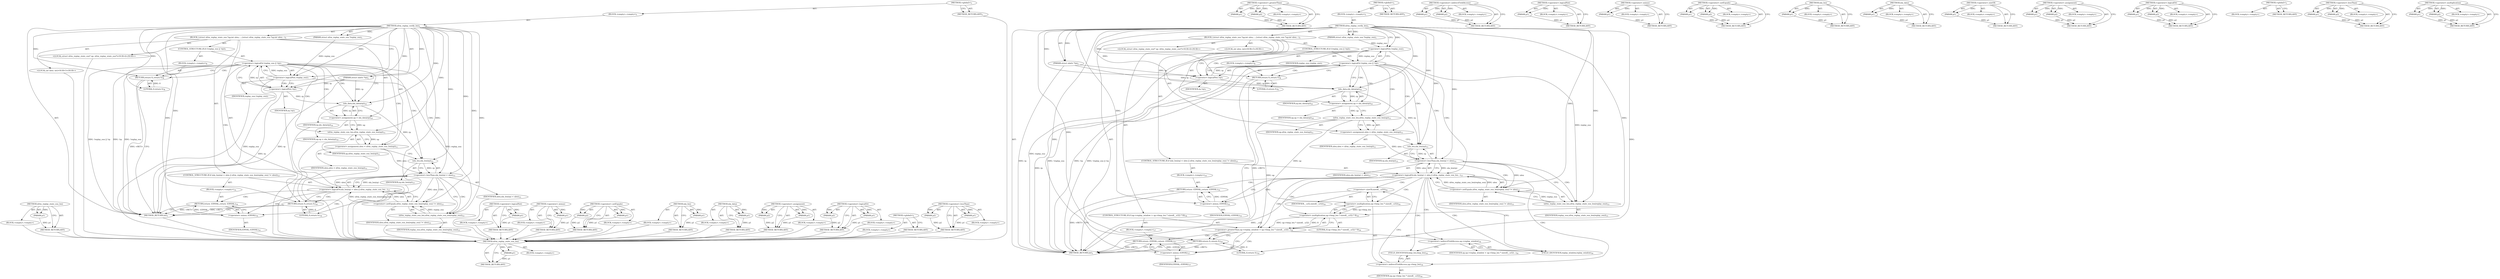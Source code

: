 digraph "&lt;operator&gt;.multiplication" {
vulnerable_86 [label=<(METHOD,xfrm_replay_state_esn_len)>];
vulnerable_87 [label=<(PARAM,p1)>];
vulnerable_88 [label=<(BLOCK,&lt;empty&gt;,&lt;empty&gt;)>];
vulnerable_89 [label=<(METHOD_RETURN,ANY)>];
vulnerable_6 [label=<(METHOD,&lt;global&gt;)<SUB>1</SUB>>];
vulnerable_7 [label=<(BLOCK,&lt;empty&gt;,&lt;empty&gt;)<SUB>1</SUB>>];
vulnerable_8 [label=<(METHOD,xfrm_replay_verify_len)<SUB>1</SUB>>];
vulnerable_9 [label=<(PARAM,struct xfrm_replay_state_esn *replay_esn)<SUB>1</SUB>>];
vulnerable_10 [label=<(PARAM,struct nlattr *rp)<SUB>2</SUB>>];
vulnerable_11 [label=<(BLOCK,{
	struct xfrm_replay_state_esn *up;
	int ulen;...,{
	struct xfrm_replay_state_esn *up;
	int ulen;...)<SUB>3</SUB>>];
vulnerable_12 [label="<(LOCAL,struct xfrm_replay_state_esn* up: xfrm_replay_state_esn*)<SUB>4</SUB>>"];
vulnerable_13 [label="<(LOCAL,int ulen: int)<SUB>5</SUB>>"];
vulnerable_14 [label=<(CONTROL_STRUCTURE,IF,if (!replay_esn || !rp))<SUB>7</SUB>>];
vulnerable_15 [label=<(&lt;operator&gt;.logicalOr,!replay_esn || !rp)<SUB>7</SUB>>];
vulnerable_16 [label=<(&lt;operator&gt;.logicalNot,!replay_esn)<SUB>7</SUB>>];
vulnerable_17 [label=<(IDENTIFIER,replay_esn,!replay_esn)<SUB>7</SUB>>];
vulnerable_18 [label=<(&lt;operator&gt;.logicalNot,!rp)<SUB>7</SUB>>];
vulnerable_19 [label=<(IDENTIFIER,rp,!rp)<SUB>7</SUB>>];
vulnerable_20 [label=<(BLOCK,&lt;empty&gt;,&lt;empty&gt;)<SUB>8</SUB>>];
vulnerable_21 [label=<(RETURN,return 0;,return 0;)<SUB>8</SUB>>];
vulnerable_22 [label=<(LITERAL,0,return 0;)<SUB>8</SUB>>];
vulnerable_23 [label=<(&lt;operator&gt;.assignment,up = nla_data(rp))<SUB>10</SUB>>];
vulnerable_24 [label=<(IDENTIFIER,up,up = nla_data(rp))<SUB>10</SUB>>];
vulnerable_25 [label=<(nla_data,nla_data(rp))<SUB>10</SUB>>];
vulnerable_26 [label=<(IDENTIFIER,rp,nla_data(rp))<SUB>10</SUB>>];
vulnerable_27 [label=<(&lt;operator&gt;.assignment,ulen = xfrm_replay_state_esn_len(up))<SUB>11</SUB>>];
vulnerable_28 [label=<(IDENTIFIER,ulen,ulen = xfrm_replay_state_esn_len(up))<SUB>11</SUB>>];
vulnerable_29 [label=<(xfrm_replay_state_esn_len,xfrm_replay_state_esn_len(up))<SUB>11</SUB>>];
vulnerable_30 [label=<(IDENTIFIER,up,xfrm_replay_state_esn_len(up))<SUB>11</SUB>>];
vulnerable_31 [label=<(CONTROL_STRUCTURE,IF,if (nla_len(rp) &lt; ulen || xfrm_replay_state_esn_len(replay_esn) != ulen))<SUB>13</SUB>>];
vulnerable_32 [label=<(&lt;operator&gt;.logicalOr,nla_len(rp) &lt; ulen || xfrm_replay_state_esn_len...)<SUB>13</SUB>>];
vulnerable_33 [label=<(&lt;operator&gt;.lessThan,nla_len(rp) &lt; ulen)<SUB>13</SUB>>];
vulnerable_34 [label=<(nla_len,nla_len(rp))<SUB>13</SUB>>];
vulnerable_35 [label=<(IDENTIFIER,rp,nla_len(rp))<SUB>13</SUB>>];
vulnerable_36 [label=<(IDENTIFIER,ulen,nla_len(rp) &lt; ulen)<SUB>13</SUB>>];
vulnerable_37 [label=<(&lt;operator&gt;.notEquals,xfrm_replay_state_esn_len(replay_esn) != ulen)<SUB>13</SUB>>];
vulnerable_38 [label=<(xfrm_replay_state_esn_len,xfrm_replay_state_esn_len(replay_esn))<SUB>13</SUB>>];
vulnerable_39 [label=<(IDENTIFIER,replay_esn,xfrm_replay_state_esn_len(replay_esn))<SUB>13</SUB>>];
vulnerable_40 [label=<(IDENTIFIER,ulen,xfrm_replay_state_esn_len(replay_esn) != ulen)<SUB>13</SUB>>];
vulnerable_41 [label=<(BLOCK,&lt;empty&gt;,&lt;empty&gt;)<SUB>14</SUB>>];
vulnerable_42 [label=<(RETURN,return -EINVAL;,return -EINVAL;)<SUB>14</SUB>>];
vulnerable_43 [label=<(&lt;operator&gt;.minus,-EINVAL)<SUB>14</SUB>>];
vulnerable_44 [label=<(IDENTIFIER,EINVAL,-EINVAL)<SUB>14</SUB>>];
vulnerable_45 [label=<(RETURN,return 0;,return 0;)<SUB>16</SUB>>];
vulnerable_46 [label=<(LITERAL,0,return 0;)<SUB>16</SUB>>];
vulnerable_47 [label=<(METHOD_RETURN,int)<SUB>1</SUB>>];
vulnerable_49 [label=<(METHOD_RETURN,ANY)<SUB>1</SUB>>];
vulnerable_73 [label=<(METHOD,&lt;operator&gt;.logicalNot)>];
vulnerable_74 [label=<(PARAM,p1)>];
vulnerable_75 [label=<(BLOCK,&lt;empty&gt;,&lt;empty&gt;)>];
vulnerable_76 [label=<(METHOD_RETURN,ANY)>];
vulnerable_104 [label=<(METHOD,&lt;operator&gt;.minus)>];
vulnerable_105 [label=<(PARAM,p1)>];
vulnerable_106 [label=<(BLOCK,&lt;empty&gt;,&lt;empty&gt;)>];
vulnerable_107 [label=<(METHOD_RETURN,ANY)>];
vulnerable_99 [label=<(METHOD,&lt;operator&gt;.notEquals)>];
vulnerable_100 [label=<(PARAM,p1)>];
vulnerable_101 [label=<(PARAM,p2)>];
vulnerable_102 [label=<(BLOCK,&lt;empty&gt;,&lt;empty&gt;)>];
vulnerable_103 [label=<(METHOD_RETURN,ANY)>];
vulnerable_95 [label=<(METHOD,nla_len)>];
vulnerable_96 [label=<(PARAM,p1)>];
vulnerable_97 [label=<(BLOCK,&lt;empty&gt;,&lt;empty&gt;)>];
vulnerable_98 [label=<(METHOD_RETURN,ANY)>];
vulnerable_82 [label=<(METHOD,nla_data)>];
vulnerable_83 [label=<(PARAM,p1)>];
vulnerable_84 [label=<(BLOCK,&lt;empty&gt;,&lt;empty&gt;)>];
vulnerable_85 [label=<(METHOD_RETURN,ANY)>];
vulnerable_77 [label=<(METHOD,&lt;operator&gt;.assignment)>];
vulnerable_78 [label=<(PARAM,p1)>];
vulnerable_79 [label=<(PARAM,p2)>];
vulnerable_80 [label=<(BLOCK,&lt;empty&gt;,&lt;empty&gt;)>];
vulnerable_81 [label=<(METHOD_RETURN,ANY)>];
vulnerable_68 [label=<(METHOD,&lt;operator&gt;.logicalOr)>];
vulnerable_69 [label=<(PARAM,p1)>];
vulnerable_70 [label=<(PARAM,p2)>];
vulnerable_71 [label=<(BLOCK,&lt;empty&gt;,&lt;empty&gt;)>];
vulnerable_72 [label=<(METHOD_RETURN,ANY)>];
vulnerable_62 [label=<(METHOD,&lt;global&gt;)<SUB>1</SUB>>];
vulnerable_63 [label=<(BLOCK,&lt;empty&gt;,&lt;empty&gt;)>];
vulnerable_64 [label=<(METHOD_RETURN,ANY)>];
vulnerable_90 [label=<(METHOD,&lt;operator&gt;.lessThan)>];
vulnerable_91 [label=<(PARAM,p1)>];
vulnerable_92 [label=<(PARAM,p2)>];
vulnerable_93 [label=<(BLOCK,&lt;empty&gt;,&lt;empty&gt;)>];
vulnerable_94 [label=<(METHOD_RETURN,ANY)>];
fixed_105 [label=<(METHOD,xfrm_replay_state_esn_len)>];
fixed_106 [label=<(PARAM,p1)>];
fixed_107 [label=<(BLOCK,&lt;empty&gt;,&lt;empty&gt;)>];
fixed_108 [label=<(METHOD_RETURN,ANY)>];
fixed_127 [label=<(METHOD,&lt;operator&gt;.greaterThan)>];
fixed_128 [label=<(PARAM,p1)>];
fixed_129 [label=<(PARAM,p2)>];
fixed_130 [label=<(BLOCK,&lt;empty&gt;,&lt;empty&gt;)>];
fixed_131 [label=<(METHOD_RETURN,ANY)>];
fixed_6 [label=<(METHOD,&lt;global&gt;)<SUB>1</SUB>>];
fixed_7 [label=<(BLOCK,&lt;empty&gt;,&lt;empty&gt;)<SUB>1</SUB>>];
fixed_8 [label=<(METHOD,xfrm_replay_verify_len)<SUB>1</SUB>>];
fixed_9 [label=<(PARAM,struct xfrm_replay_state_esn *replay_esn)<SUB>1</SUB>>];
fixed_10 [label=<(PARAM,struct nlattr *rp)<SUB>2</SUB>>];
fixed_11 [label=<(BLOCK,{
	struct xfrm_replay_state_esn *up;
	int ulen;...,{
	struct xfrm_replay_state_esn *up;
	int ulen;...)<SUB>3</SUB>>];
fixed_12 [label="<(LOCAL,struct xfrm_replay_state_esn* up: xfrm_replay_state_esn*)<SUB>4</SUB>>"];
fixed_13 [label="<(LOCAL,int ulen: int)<SUB>5</SUB>>"];
fixed_14 [label=<(CONTROL_STRUCTURE,IF,if (!replay_esn || !rp))<SUB>7</SUB>>];
fixed_15 [label=<(&lt;operator&gt;.logicalOr,!replay_esn || !rp)<SUB>7</SUB>>];
fixed_16 [label=<(&lt;operator&gt;.logicalNot,!replay_esn)<SUB>7</SUB>>];
fixed_17 [label=<(IDENTIFIER,replay_esn,!replay_esn)<SUB>7</SUB>>];
fixed_18 [label=<(&lt;operator&gt;.logicalNot,!rp)<SUB>7</SUB>>];
fixed_19 [label=<(IDENTIFIER,rp,!rp)<SUB>7</SUB>>];
fixed_20 [label=<(BLOCK,&lt;empty&gt;,&lt;empty&gt;)<SUB>8</SUB>>];
fixed_21 [label=<(RETURN,return 0;,return 0;)<SUB>8</SUB>>];
fixed_22 [label=<(LITERAL,0,return 0;)<SUB>8</SUB>>];
fixed_23 [label=<(&lt;operator&gt;.assignment,up = nla_data(rp))<SUB>10</SUB>>];
fixed_24 [label=<(IDENTIFIER,up,up = nla_data(rp))<SUB>10</SUB>>];
fixed_25 [label=<(nla_data,nla_data(rp))<SUB>10</SUB>>];
fixed_26 [label=<(IDENTIFIER,rp,nla_data(rp))<SUB>10</SUB>>];
fixed_27 [label=<(&lt;operator&gt;.assignment,ulen = xfrm_replay_state_esn_len(up))<SUB>11</SUB>>];
fixed_28 [label=<(IDENTIFIER,ulen,ulen = xfrm_replay_state_esn_len(up))<SUB>11</SUB>>];
fixed_29 [label=<(xfrm_replay_state_esn_len,xfrm_replay_state_esn_len(up))<SUB>11</SUB>>];
fixed_30 [label=<(IDENTIFIER,up,xfrm_replay_state_esn_len(up))<SUB>11</SUB>>];
fixed_31 [label=<(CONTROL_STRUCTURE,IF,if (nla_len(rp) &lt; ulen || xfrm_replay_state_esn_len(replay_esn) != ulen))<SUB>13</SUB>>];
fixed_32 [label=<(&lt;operator&gt;.logicalOr,nla_len(rp) &lt; ulen || xfrm_replay_state_esn_len...)<SUB>13</SUB>>];
fixed_33 [label=<(&lt;operator&gt;.lessThan,nla_len(rp) &lt; ulen)<SUB>13</SUB>>];
fixed_34 [label=<(nla_len,nla_len(rp))<SUB>13</SUB>>];
fixed_35 [label=<(IDENTIFIER,rp,nla_len(rp))<SUB>13</SUB>>];
fixed_36 [label=<(IDENTIFIER,ulen,nla_len(rp) &lt; ulen)<SUB>13</SUB>>];
fixed_37 [label=<(&lt;operator&gt;.notEquals,xfrm_replay_state_esn_len(replay_esn) != ulen)<SUB>13</SUB>>];
fixed_38 [label=<(xfrm_replay_state_esn_len,xfrm_replay_state_esn_len(replay_esn))<SUB>13</SUB>>];
fixed_39 [label=<(IDENTIFIER,replay_esn,xfrm_replay_state_esn_len(replay_esn))<SUB>13</SUB>>];
fixed_40 [label=<(IDENTIFIER,ulen,xfrm_replay_state_esn_len(replay_esn) != ulen)<SUB>13</SUB>>];
fixed_41 [label=<(BLOCK,&lt;empty&gt;,&lt;empty&gt;)<SUB>14</SUB>>];
fixed_42 [label=<(RETURN,return -EINVAL;,return -EINVAL;)<SUB>14</SUB>>];
fixed_43 [label=<(&lt;operator&gt;.minus,-EINVAL)<SUB>14</SUB>>];
fixed_44 [label=<(IDENTIFIER,EINVAL,-EINVAL)<SUB>14</SUB>>];
fixed_45 [label=<(CONTROL_STRUCTURE,IF,if (up-&gt;replay_window &gt; up-&gt;bmp_len * sizeof(__u32) * 8))<SUB>16</SUB>>];
fixed_46 [label=<(&lt;operator&gt;.greaterThan,up-&gt;replay_window &gt; up-&gt;bmp_len * sizeof(__u32)...)<SUB>16</SUB>>];
fixed_47 [label=<(&lt;operator&gt;.indirectFieldAccess,up-&gt;replay_window)<SUB>16</SUB>>];
fixed_48 [label=<(IDENTIFIER,up,up-&gt;replay_window &gt; up-&gt;bmp_len * sizeof(__u32)...)<SUB>16</SUB>>];
fixed_49 [label=<(FIELD_IDENTIFIER,replay_window,replay_window)<SUB>16</SUB>>];
fixed_50 [label=<(&lt;operator&gt;.multiplication,up-&gt;bmp_len * sizeof(__u32) * 8)<SUB>16</SUB>>];
fixed_51 [label=<(&lt;operator&gt;.multiplication,up-&gt;bmp_len * sizeof(__u32))<SUB>16</SUB>>];
fixed_52 [label=<(&lt;operator&gt;.indirectFieldAccess,up-&gt;bmp_len)<SUB>16</SUB>>];
fixed_53 [label=<(IDENTIFIER,up,up-&gt;bmp_len * sizeof(__u32))<SUB>16</SUB>>];
fixed_54 [label=<(FIELD_IDENTIFIER,bmp_len,bmp_len)<SUB>16</SUB>>];
fixed_55 [label=<(&lt;operator&gt;.sizeOf,sizeof(__u32))<SUB>16</SUB>>];
fixed_56 [label=<(IDENTIFIER,__u32,sizeof(__u32))<SUB>16</SUB>>];
fixed_57 [label=<(LITERAL,8,up-&gt;bmp_len * sizeof(__u32) * 8)<SUB>16</SUB>>];
fixed_58 [label=<(BLOCK,&lt;empty&gt;,&lt;empty&gt;)<SUB>17</SUB>>];
fixed_59 [label=<(RETURN,return -EINVAL;,return -EINVAL;)<SUB>17</SUB>>];
fixed_60 [label=<(&lt;operator&gt;.minus,-EINVAL)<SUB>17</SUB>>];
fixed_61 [label=<(IDENTIFIER,EINVAL,-EINVAL)<SUB>17</SUB>>];
fixed_62 [label=<(RETURN,return 0;,return 0;)<SUB>19</SUB>>];
fixed_63 [label=<(LITERAL,0,return 0;)<SUB>19</SUB>>];
fixed_64 [label=<(METHOD_RETURN,int)<SUB>1</SUB>>];
fixed_66 [label=<(METHOD_RETURN,ANY)<SUB>1</SUB>>];
fixed_132 [label=<(METHOD,&lt;operator&gt;.indirectFieldAccess)>];
fixed_133 [label=<(PARAM,p1)>];
fixed_134 [label=<(PARAM,p2)>];
fixed_135 [label=<(BLOCK,&lt;empty&gt;,&lt;empty&gt;)>];
fixed_136 [label=<(METHOD_RETURN,ANY)>];
fixed_92 [label=<(METHOD,&lt;operator&gt;.logicalNot)>];
fixed_93 [label=<(PARAM,p1)>];
fixed_94 [label=<(BLOCK,&lt;empty&gt;,&lt;empty&gt;)>];
fixed_95 [label=<(METHOD_RETURN,ANY)>];
fixed_123 [label=<(METHOD,&lt;operator&gt;.minus)>];
fixed_124 [label=<(PARAM,p1)>];
fixed_125 [label=<(BLOCK,&lt;empty&gt;,&lt;empty&gt;)>];
fixed_126 [label=<(METHOD_RETURN,ANY)>];
fixed_118 [label=<(METHOD,&lt;operator&gt;.notEquals)>];
fixed_119 [label=<(PARAM,p1)>];
fixed_120 [label=<(PARAM,p2)>];
fixed_121 [label=<(BLOCK,&lt;empty&gt;,&lt;empty&gt;)>];
fixed_122 [label=<(METHOD_RETURN,ANY)>];
fixed_114 [label=<(METHOD,nla_len)>];
fixed_115 [label=<(PARAM,p1)>];
fixed_116 [label=<(BLOCK,&lt;empty&gt;,&lt;empty&gt;)>];
fixed_117 [label=<(METHOD_RETURN,ANY)>];
fixed_101 [label=<(METHOD,nla_data)>];
fixed_102 [label=<(PARAM,p1)>];
fixed_103 [label=<(BLOCK,&lt;empty&gt;,&lt;empty&gt;)>];
fixed_104 [label=<(METHOD_RETURN,ANY)>];
fixed_142 [label=<(METHOD,&lt;operator&gt;.sizeOf)>];
fixed_143 [label=<(PARAM,p1)>];
fixed_144 [label=<(BLOCK,&lt;empty&gt;,&lt;empty&gt;)>];
fixed_145 [label=<(METHOD_RETURN,ANY)>];
fixed_96 [label=<(METHOD,&lt;operator&gt;.assignment)>];
fixed_97 [label=<(PARAM,p1)>];
fixed_98 [label=<(PARAM,p2)>];
fixed_99 [label=<(BLOCK,&lt;empty&gt;,&lt;empty&gt;)>];
fixed_100 [label=<(METHOD_RETURN,ANY)>];
fixed_87 [label=<(METHOD,&lt;operator&gt;.logicalOr)>];
fixed_88 [label=<(PARAM,p1)>];
fixed_89 [label=<(PARAM,p2)>];
fixed_90 [label=<(BLOCK,&lt;empty&gt;,&lt;empty&gt;)>];
fixed_91 [label=<(METHOD_RETURN,ANY)>];
fixed_81 [label=<(METHOD,&lt;global&gt;)<SUB>1</SUB>>];
fixed_82 [label=<(BLOCK,&lt;empty&gt;,&lt;empty&gt;)>];
fixed_83 [label=<(METHOD_RETURN,ANY)>];
fixed_109 [label=<(METHOD,&lt;operator&gt;.lessThan)>];
fixed_110 [label=<(PARAM,p1)>];
fixed_111 [label=<(PARAM,p2)>];
fixed_112 [label=<(BLOCK,&lt;empty&gt;,&lt;empty&gt;)>];
fixed_113 [label=<(METHOD_RETURN,ANY)>];
fixed_137 [label=<(METHOD,&lt;operator&gt;.multiplication)>];
fixed_138 [label=<(PARAM,p1)>];
fixed_139 [label=<(PARAM,p2)>];
fixed_140 [label=<(BLOCK,&lt;empty&gt;,&lt;empty&gt;)>];
fixed_141 [label=<(METHOD_RETURN,ANY)>];
vulnerable_86 -> vulnerable_87  [key=0, label="AST: "];
vulnerable_86 -> vulnerable_87  [key=1, label="DDG: "];
vulnerable_86 -> vulnerable_88  [key=0, label="AST: "];
vulnerable_86 -> vulnerable_89  [key=0, label="AST: "];
vulnerable_86 -> vulnerable_89  [key=1, label="CFG: "];
vulnerable_87 -> vulnerable_89  [key=0, label="DDG: p1"];
vulnerable_88 -> fixed_105  [key=0];
vulnerable_89 -> fixed_105  [key=0];
vulnerable_6 -> vulnerable_7  [key=0, label="AST: "];
vulnerable_6 -> vulnerable_49  [key=0, label="AST: "];
vulnerable_6 -> vulnerable_49  [key=1, label="CFG: "];
vulnerable_7 -> vulnerable_8  [key=0, label="AST: "];
vulnerable_8 -> vulnerable_9  [key=0, label="AST: "];
vulnerable_8 -> vulnerable_9  [key=1, label="DDG: "];
vulnerable_8 -> vulnerable_10  [key=0, label="AST: "];
vulnerable_8 -> vulnerable_10  [key=1, label="DDG: "];
vulnerable_8 -> vulnerable_11  [key=0, label="AST: "];
vulnerable_8 -> vulnerable_47  [key=0, label="AST: "];
vulnerable_8 -> vulnerable_16  [key=0, label="CFG: "];
vulnerable_8 -> vulnerable_16  [key=1, label="DDG: "];
vulnerable_8 -> vulnerable_45  [key=0, label="DDG: "];
vulnerable_8 -> vulnerable_46  [key=0, label="DDG: "];
vulnerable_8 -> vulnerable_21  [key=0, label="DDG: "];
vulnerable_8 -> vulnerable_25  [key=0, label="DDG: "];
vulnerable_8 -> vulnerable_29  [key=0, label="DDG: "];
vulnerable_8 -> vulnerable_18  [key=0, label="DDG: "];
vulnerable_8 -> vulnerable_22  [key=0, label="DDG: "];
vulnerable_8 -> vulnerable_33  [key=0, label="DDG: "];
vulnerable_8 -> vulnerable_37  [key=0, label="DDG: "];
vulnerable_8 -> vulnerable_34  [key=0, label="DDG: "];
vulnerable_8 -> vulnerable_38  [key=0, label="DDG: "];
vulnerable_8 -> vulnerable_43  [key=0, label="DDG: "];
vulnerable_9 -> vulnerable_16  [key=0, label="DDG: replay_esn"];
vulnerable_10 -> vulnerable_47  [key=0, label="DDG: rp"];
vulnerable_10 -> vulnerable_25  [key=0, label="DDG: rp"];
vulnerable_10 -> vulnerable_18  [key=0, label="DDG: rp"];
vulnerable_11 -> vulnerable_12  [key=0, label="AST: "];
vulnerable_11 -> vulnerable_13  [key=0, label="AST: "];
vulnerable_11 -> vulnerable_14  [key=0, label="AST: "];
vulnerable_11 -> vulnerable_23  [key=0, label="AST: "];
vulnerable_11 -> vulnerable_27  [key=0, label="AST: "];
vulnerable_11 -> vulnerable_31  [key=0, label="AST: "];
vulnerable_11 -> vulnerable_45  [key=0, label="AST: "];
vulnerable_12 -> fixed_105  [key=0];
vulnerable_13 -> fixed_105  [key=0];
vulnerable_14 -> vulnerable_15  [key=0, label="AST: "];
vulnerable_14 -> vulnerable_20  [key=0, label="AST: "];
vulnerable_15 -> vulnerable_16  [key=0, label="AST: "];
vulnerable_15 -> vulnerable_18  [key=0, label="AST: "];
vulnerable_15 -> vulnerable_21  [key=0, label="CFG: "];
vulnerable_15 -> vulnerable_21  [key=1, label="CDG: "];
vulnerable_15 -> vulnerable_25  [key=0, label="CFG: "];
vulnerable_15 -> vulnerable_25  [key=1, label="CDG: "];
vulnerable_15 -> vulnerable_47  [key=0, label="DDG: !replay_esn"];
vulnerable_15 -> vulnerable_47  [key=1, label="DDG: !rp"];
vulnerable_15 -> vulnerable_47  [key=2, label="DDG: !replay_esn || !rp"];
vulnerable_15 -> vulnerable_34  [key=0, label="CDG: "];
vulnerable_15 -> vulnerable_32  [key=0, label="CDG: "];
vulnerable_15 -> vulnerable_33  [key=0, label="CDG: "];
vulnerable_15 -> vulnerable_23  [key=0, label="CDG: "];
vulnerable_15 -> vulnerable_27  [key=0, label="CDG: "];
vulnerable_15 -> vulnerable_29  [key=0, label="CDG: "];
vulnerable_16 -> vulnerable_17  [key=0, label="AST: "];
vulnerable_16 -> vulnerable_15  [key=0, label="CFG: "];
vulnerable_16 -> vulnerable_15  [key=1, label="DDG: replay_esn"];
vulnerable_16 -> vulnerable_18  [key=0, label="CFG: "];
vulnerable_16 -> vulnerable_18  [key=1, label="CDG: "];
vulnerable_16 -> vulnerable_47  [key=0, label="DDG: replay_esn"];
vulnerable_16 -> vulnerable_38  [key=0, label="DDG: replay_esn"];
vulnerable_17 -> fixed_105  [key=0];
vulnerable_18 -> vulnerable_19  [key=0, label="AST: "];
vulnerable_18 -> vulnerable_15  [key=0, label="CFG: "];
vulnerable_18 -> vulnerable_15  [key=1, label="DDG: rp"];
vulnerable_18 -> vulnerable_47  [key=0, label="DDG: rp"];
vulnerable_18 -> vulnerable_25  [key=0, label="DDG: rp"];
vulnerable_19 -> fixed_105  [key=0];
vulnerable_20 -> vulnerable_21  [key=0, label="AST: "];
vulnerable_21 -> vulnerable_22  [key=0, label="AST: "];
vulnerable_21 -> vulnerable_47  [key=0, label="CFG: "];
vulnerable_21 -> vulnerable_47  [key=1, label="DDG: &lt;RET&gt;"];
vulnerable_22 -> vulnerable_21  [key=0, label="DDG: 0"];
vulnerable_23 -> vulnerable_24  [key=0, label="AST: "];
vulnerable_23 -> vulnerable_25  [key=0, label="AST: "];
vulnerable_23 -> vulnerable_29  [key=0, label="CFG: "];
vulnerable_23 -> vulnerable_29  [key=1, label="DDG: up"];
vulnerable_24 -> fixed_105  [key=0];
vulnerable_25 -> vulnerable_26  [key=0, label="AST: "];
vulnerable_25 -> vulnerable_23  [key=0, label="CFG: "];
vulnerable_25 -> vulnerable_23  [key=1, label="DDG: rp"];
vulnerable_25 -> vulnerable_34  [key=0, label="DDG: rp"];
vulnerable_26 -> fixed_105  [key=0];
vulnerable_27 -> vulnerable_28  [key=0, label="AST: "];
vulnerable_27 -> vulnerable_29  [key=0, label="AST: "];
vulnerable_27 -> vulnerable_34  [key=0, label="CFG: "];
vulnerable_27 -> vulnerable_33  [key=0, label="DDG: ulen"];
vulnerable_28 -> fixed_105  [key=0];
vulnerable_29 -> vulnerable_30  [key=0, label="AST: "];
vulnerable_29 -> vulnerable_27  [key=0, label="CFG: "];
vulnerable_29 -> vulnerable_27  [key=1, label="DDG: up"];
vulnerable_30 -> fixed_105  [key=0];
vulnerable_31 -> vulnerable_32  [key=0, label="AST: "];
vulnerable_31 -> vulnerable_41  [key=0, label="AST: "];
vulnerable_32 -> vulnerable_33  [key=0, label="AST: "];
vulnerable_32 -> vulnerable_37  [key=0, label="AST: "];
vulnerable_32 -> vulnerable_43  [key=0, label="CFG: "];
vulnerable_32 -> vulnerable_43  [key=1, label="CDG: "];
vulnerable_32 -> vulnerable_45  [key=0, label="CFG: "];
vulnerable_32 -> vulnerable_45  [key=1, label="CDG: "];
vulnerable_32 -> vulnerable_42  [key=0, label="CDG: "];
vulnerable_33 -> vulnerable_34  [key=0, label="AST: "];
vulnerable_33 -> vulnerable_36  [key=0, label="AST: "];
vulnerable_33 -> vulnerable_32  [key=0, label="CFG: "];
vulnerable_33 -> vulnerable_32  [key=1, label="DDG: nla_len(rp)"];
vulnerable_33 -> vulnerable_32  [key=2, label="DDG: ulen"];
vulnerable_33 -> vulnerable_38  [key=0, label="CFG: "];
vulnerable_33 -> vulnerable_38  [key=1, label="CDG: "];
vulnerable_33 -> vulnerable_37  [key=0, label="DDG: ulen"];
vulnerable_33 -> vulnerable_37  [key=1, label="CDG: "];
vulnerable_34 -> vulnerable_35  [key=0, label="AST: "];
vulnerable_34 -> vulnerable_33  [key=0, label="CFG: "];
vulnerable_34 -> vulnerable_33  [key=1, label="DDG: rp"];
vulnerable_35 -> fixed_105  [key=0];
vulnerable_36 -> fixed_105  [key=0];
vulnerable_37 -> vulnerable_38  [key=0, label="AST: "];
vulnerable_37 -> vulnerable_40  [key=0, label="AST: "];
vulnerable_37 -> vulnerable_32  [key=0, label="CFG: "];
vulnerable_37 -> vulnerable_32  [key=1, label="DDG: xfrm_replay_state_esn_len(replay_esn)"];
vulnerable_37 -> vulnerable_32  [key=2, label="DDG: ulen"];
vulnerable_38 -> vulnerable_39  [key=0, label="AST: "];
vulnerable_38 -> vulnerable_37  [key=0, label="CFG: "];
vulnerable_38 -> vulnerable_37  [key=1, label="DDG: replay_esn"];
vulnerable_39 -> fixed_105  [key=0];
vulnerable_40 -> fixed_105  [key=0];
vulnerable_41 -> vulnerable_42  [key=0, label="AST: "];
vulnerable_42 -> vulnerable_43  [key=0, label="AST: "];
vulnerable_42 -> vulnerable_47  [key=0, label="CFG: "];
vulnerable_42 -> vulnerable_47  [key=1, label="DDG: &lt;RET&gt;"];
vulnerable_43 -> vulnerable_44  [key=0, label="AST: "];
vulnerable_43 -> vulnerable_42  [key=0, label="CFG: "];
vulnerable_43 -> vulnerable_42  [key=1, label="DDG: -EINVAL"];
vulnerable_44 -> fixed_105  [key=0];
vulnerable_45 -> vulnerable_46  [key=0, label="AST: "];
vulnerable_45 -> vulnerable_47  [key=0, label="CFG: "];
vulnerable_45 -> vulnerable_47  [key=1, label="DDG: &lt;RET&gt;"];
vulnerable_46 -> vulnerable_45  [key=0, label="DDG: 0"];
vulnerable_47 -> fixed_105  [key=0];
vulnerable_49 -> fixed_105  [key=0];
vulnerable_73 -> vulnerable_74  [key=0, label="AST: "];
vulnerable_73 -> vulnerable_74  [key=1, label="DDG: "];
vulnerable_73 -> vulnerable_75  [key=0, label="AST: "];
vulnerable_73 -> vulnerable_76  [key=0, label="AST: "];
vulnerable_73 -> vulnerable_76  [key=1, label="CFG: "];
vulnerable_74 -> vulnerable_76  [key=0, label="DDG: p1"];
vulnerable_75 -> fixed_105  [key=0];
vulnerable_76 -> fixed_105  [key=0];
vulnerable_104 -> vulnerable_105  [key=0, label="AST: "];
vulnerable_104 -> vulnerable_105  [key=1, label="DDG: "];
vulnerable_104 -> vulnerable_106  [key=0, label="AST: "];
vulnerable_104 -> vulnerable_107  [key=0, label="AST: "];
vulnerable_104 -> vulnerable_107  [key=1, label="CFG: "];
vulnerable_105 -> vulnerable_107  [key=0, label="DDG: p1"];
vulnerable_106 -> fixed_105  [key=0];
vulnerable_107 -> fixed_105  [key=0];
vulnerable_99 -> vulnerable_100  [key=0, label="AST: "];
vulnerable_99 -> vulnerable_100  [key=1, label="DDG: "];
vulnerable_99 -> vulnerable_102  [key=0, label="AST: "];
vulnerable_99 -> vulnerable_101  [key=0, label="AST: "];
vulnerable_99 -> vulnerable_101  [key=1, label="DDG: "];
vulnerable_99 -> vulnerable_103  [key=0, label="AST: "];
vulnerable_99 -> vulnerable_103  [key=1, label="CFG: "];
vulnerable_100 -> vulnerable_103  [key=0, label="DDG: p1"];
vulnerable_101 -> vulnerable_103  [key=0, label="DDG: p2"];
vulnerable_102 -> fixed_105  [key=0];
vulnerable_103 -> fixed_105  [key=0];
vulnerable_95 -> vulnerable_96  [key=0, label="AST: "];
vulnerable_95 -> vulnerable_96  [key=1, label="DDG: "];
vulnerable_95 -> vulnerable_97  [key=0, label="AST: "];
vulnerable_95 -> vulnerable_98  [key=0, label="AST: "];
vulnerable_95 -> vulnerable_98  [key=1, label="CFG: "];
vulnerable_96 -> vulnerable_98  [key=0, label="DDG: p1"];
vulnerable_97 -> fixed_105  [key=0];
vulnerable_98 -> fixed_105  [key=0];
vulnerable_82 -> vulnerable_83  [key=0, label="AST: "];
vulnerable_82 -> vulnerable_83  [key=1, label="DDG: "];
vulnerable_82 -> vulnerable_84  [key=0, label="AST: "];
vulnerable_82 -> vulnerable_85  [key=0, label="AST: "];
vulnerable_82 -> vulnerable_85  [key=1, label="CFG: "];
vulnerable_83 -> vulnerable_85  [key=0, label="DDG: p1"];
vulnerable_84 -> fixed_105  [key=0];
vulnerable_85 -> fixed_105  [key=0];
vulnerable_77 -> vulnerable_78  [key=0, label="AST: "];
vulnerable_77 -> vulnerable_78  [key=1, label="DDG: "];
vulnerable_77 -> vulnerable_80  [key=0, label="AST: "];
vulnerable_77 -> vulnerable_79  [key=0, label="AST: "];
vulnerable_77 -> vulnerable_79  [key=1, label="DDG: "];
vulnerable_77 -> vulnerable_81  [key=0, label="AST: "];
vulnerable_77 -> vulnerable_81  [key=1, label="CFG: "];
vulnerable_78 -> vulnerable_81  [key=0, label="DDG: p1"];
vulnerable_79 -> vulnerable_81  [key=0, label="DDG: p2"];
vulnerable_80 -> fixed_105  [key=0];
vulnerable_81 -> fixed_105  [key=0];
vulnerable_68 -> vulnerable_69  [key=0, label="AST: "];
vulnerable_68 -> vulnerable_69  [key=1, label="DDG: "];
vulnerable_68 -> vulnerable_71  [key=0, label="AST: "];
vulnerable_68 -> vulnerable_70  [key=0, label="AST: "];
vulnerable_68 -> vulnerable_70  [key=1, label="DDG: "];
vulnerable_68 -> vulnerable_72  [key=0, label="AST: "];
vulnerable_68 -> vulnerable_72  [key=1, label="CFG: "];
vulnerable_69 -> vulnerable_72  [key=0, label="DDG: p1"];
vulnerable_70 -> vulnerable_72  [key=0, label="DDG: p2"];
vulnerable_71 -> fixed_105  [key=0];
vulnerable_72 -> fixed_105  [key=0];
vulnerable_62 -> vulnerable_63  [key=0, label="AST: "];
vulnerable_62 -> vulnerable_64  [key=0, label="AST: "];
vulnerable_62 -> vulnerable_64  [key=1, label="CFG: "];
vulnerable_63 -> fixed_105  [key=0];
vulnerable_64 -> fixed_105  [key=0];
vulnerable_90 -> vulnerable_91  [key=0, label="AST: "];
vulnerable_90 -> vulnerable_91  [key=1, label="DDG: "];
vulnerable_90 -> vulnerable_93  [key=0, label="AST: "];
vulnerable_90 -> vulnerable_92  [key=0, label="AST: "];
vulnerable_90 -> vulnerable_92  [key=1, label="DDG: "];
vulnerable_90 -> vulnerable_94  [key=0, label="AST: "];
vulnerable_90 -> vulnerable_94  [key=1, label="CFG: "];
vulnerable_91 -> vulnerable_94  [key=0, label="DDG: p1"];
vulnerable_92 -> vulnerable_94  [key=0, label="DDG: p2"];
vulnerable_93 -> fixed_105  [key=0];
vulnerable_94 -> fixed_105  [key=0];
fixed_105 -> fixed_106  [key=0, label="AST: "];
fixed_105 -> fixed_106  [key=1, label="DDG: "];
fixed_105 -> fixed_107  [key=0, label="AST: "];
fixed_105 -> fixed_108  [key=0, label="AST: "];
fixed_105 -> fixed_108  [key=1, label="CFG: "];
fixed_106 -> fixed_108  [key=0, label="DDG: p1"];
fixed_127 -> fixed_128  [key=0, label="AST: "];
fixed_127 -> fixed_128  [key=1, label="DDG: "];
fixed_127 -> fixed_130  [key=0, label="AST: "];
fixed_127 -> fixed_129  [key=0, label="AST: "];
fixed_127 -> fixed_129  [key=1, label="DDG: "];
fixed_127 -> fixed_131  [key=0, label="AST: "];
fixed_127 -> fixed_131  [key=1, label="CFG: "];
fixed_128 -> fixed_131  [key=0, label="DDG: p1"];
fixed_129 -> fixed_131  [key=0, label="DDG: p2"];
fixed_6 -> fixed_7  [key=0, label="AST: "];
fixed_6 -> fixed_66  [key=0, label="AST: "];
fixed_6 -> fixed_66  [key=1, label="CFG: "];
fixed_7 -> fixed_8  [key=0, label="AST: "];
fixed_8 -> fixed_9  [key=0, label="AST: "];
fixed_8 -> fixed_9  [key=1, label="DDG: "];
fixed_8 -> fixed_10  [key=0, label="AST: "];
fixed_8 -> fixed_10  [key=1, label="DDG: "];
fixed_8 -> fixed_11  [key=0, label="AST: "];
fixed_8 -> fixed_64  [key=0, label="AST: "];
fixed_8 -> fixed_16  [key=0, label="CFG: "];
fixed_8 -> fixed_16  [key=1, label="DDG: "];
fixed_8 -> fixed_62  [key=0, label="DDG: "];
fixed_8 -> fixed_63  [key=0, label="DDG: "];
fixed_8 -> fixed_21  [key=0, label="DDG: "];
fixed_8 -> fixed_25  [key=0, label="DDG: "];
fixed_8 -> fixed_29  [key=0, label="DDG: "];
fixed_8 -> fixed_18  [key=0, label="DDG: "];
fixed_8 -> fixed_22  [key=0, label="DDG: "];
fixed_8 -> fixed_33  [key=0, label="DDG: "];
fixed_8 -> fixed_37  [key=0, label="DDG: "];
fixed_8 -> fixed_50  [key=0, label="DDG: "];
fixed_8 -> fixed_34  [key=0, label="DDG: "];
fixed_8 -> fixed_38  [key=0, label="DDG: "];
fixed_8 -> fixed_43  [key=0, label="DDG: "];
fixed_8 -> fixed_60  [key=0, label="DDG: "];
fixed_9 -> fixed_16  [key=0, label="DDG: replay_esn"];
fixed_10 -> fixed_64  [key=0, label="DDG: rp"];
fixed_10 -> fixed_25  [key=0, label="DDG: rp"];
fixed_10 -> fixed_18  [key=0, label="DDG: rp"];
fixed_11 -> fixed_12  [key=0, label="AST: "];
fixed_11 -> fixed_13  [key=0, label="AST: "];
fixed_11 -> fixed_14  [key=0, label="AST: "];
fixed_11 -> fixed_23  [key=0, label="AST: "];
fixed_11 -> fixed_27  [key=0, label="AST: "];
fixed_11 -> fixed_31  [key=0, label="AST: "];
fixed_11 -> fixed_45  [key=0, label="AST: "];
fixed_11 -> fixed_62  [key=0, label="AST: "];
fixed_14 -> fixed_15  [key=0, label="AST: "];
fixed_14 -> fixed_20  [key=0, label="AST: "];
fixed_15 -> fixed_16  [key=0, label="AST: "];
fixed_15 -> fixed_18  [key=0, label="AST: "];
fixed_15 -> fixed_21  [key=0, label="CFG: "];
fixed_15 -> fixed_21  [key=1, label="CDG: "];
fixed_15 -> fixed_25  [key=0, label="CFG: "];
fixed_15 -> fixed_25  [key=1, label="CDG: "];
fixed_15 -> fixed_64  [key=0, label="DDG: !replay_esn"];
fixed_15 -> fixed_64  [key=1, label="DDG: !rp"];
fixed_15 -> fixed_64  [key=2, label="DDG: !replay_esn || !rp"];
fixed_15 -> fixed_34  [key=0, label="CDG: "];
fixed_15 -> fixed_32  [key=0, label="CDG: "];
fixed_15 -> fixed_33  [key=0, label="CDG: "];
fixed_15 -> fixed_23  [key=0, label="CDG: "];
fixed_15 -> fixed_27  [key=0, label="CDG: "];
fixed_15 -> fixed_29  [key=0, label="CDG: "];
fixed_16 -> fixed_17  [key=0, label="AST: "];
fixed_16 -> fixed_15  [key=0, label="CFG: "];
fixed_16 -> fixed_15  [key=1, label="DDG: replay_esn"];
fixed_16 -> fixed_18  [key=0, label="CFG: "];
fixed_16 -> fixed_18  [key=1, label="CDG: "];
fixed_16 -> fixed_64  [key=0, label="DDG: replay_esn"];
fixed_16 -> fixed_38  [key=0, label="DDG: replay_esn"];
fixed_18 -> fixed_19  [key=0, label="AST: "];
fixed_18 -> fixed_15  [key=0, label="CFG: "];
fixed_18 -> fixed_15  [key=1, label="DDG: rp"];
fixed_18 -> fixed_64  [key=0, label="DDG: rp"];
fixed_18 -> fixed_25  [key=0, label="DDG: rp"];
fixed_20 -> fixed_21  [key=0, label="AST: "];
fixed_21 -> fixed_22  [key=0, label="AST: "];
fixed_21 -> fixed_64  [key=0, label="CFG: "];
fixed_21 -> fixed_64  [key=1, label="DDG: &lt;RET&gt;"];
fixed_22 -> fixed_21  [key=0, label="DDG: 0"];
fixed_23 -> fixed_24  [key=0, label="AST: "];
fixed_23 -> fixed_25  [key=0, label="AST: "];
fixed_23 -> fixed_29  [key=0, label="CFG: "];
fixed_23 -> fixed_29  [key=1, label="DDG: up"];
fixed_25 -> fixed_26  [key=0, label="AST: "];
fixed_25 -> fixed_23  [key=0, label="CFG: "];
fixed_25 -> fixed_23  [key=1, label="DDG: rp"];
fixed_25 -> fixed_34  [key=0, label="DDG: rp"];
fixed_27 -> fixed_28  [key=0, label="AST: "];
fixed_27 -> fixed_29  [key=0, label="AST: "];
fixed_27 -> fixed_34  [key=0, label="CFG: "];
fixed_27 -> fixed_33  [key=0, label="DDG: ulen"];
fixed_29 -> fixed_30  [key=0, label="AST: "];
fixed_29 -> fixed_27  [key=0, label="CFG: "];
fixed_29 -> fixed_27  [key=1, label="DDG: up"];
fixed_29 -> fixed_46  [key=0, label="DDG: up"];
fixed_29 -> fixed_51  [key=0, label="DDG: up"];
fixed_31 -> fixed_32  [key=0, label="AST: "];
fixed_31 -> fixed_41  [key=0, label="AST: "];
fixed_32 -> fixed_33  [key=0, label="AST: "];
fixed_32 -> fixed_37  [key=0, label="AST: "];
fixed_32 -> fixed_43  [key=0, label="CFG: "];
fixed_32 -> fixed_43  [key=1, label="CDG: "];
fixed_32 -> fixed_49  [key=0, label="CFG: "];
fixed_32 -> fixed_49  [key=1, label="CDG: "];
fixed_32 -> fixed_47  [key=0, label="CDG: "];
fixed_32 -> fixed_42  [key=0, label="CDG: "];
fixed_32 -> fixed_51  [key=0, label="CDG: "];
fixed_32 -> fixed_52  [key=0, label="CDG: "];
fixed_32 -> fixed_46  [key=0, label="CDG: "];
fixed_32 -> fixed_50  [key=0, label="CDG: "];
fixed_32 -> fixed_55  [key=0, label="CDG: "];
fixed_32 -> fixed_54  [key=0, label="CDG: "];
fixed_33 -> fixed_34  [key=0, label="AST: "];
fixed_33 -> fixed_36  [key=0, label="AST: "];
fixed_33 -> fixed_32  [key=0, label="CFG: "];
fixed_33 -> fixed_32  [key=1, label="DDG: nla_len(rp)"];
fixed_33 -> fixed_32  [key=2, label="DDG: ulen"];
fixed_33 -> fixed_38  [key=0, label="CFG: "];
fixed_33 -> fixed_38  [key=1, label="CDG: "];
fixed_33 -> fixed_37  [key=0, label="DDG: ulen"];
fixed_33 -> fixed_37  [key=1, label="CDG: "];
fixed_34 -> fixed_35  [key=0, label="AST: "];
fixed_34 -> fixed_33  [key=0, label="CFG: "];
fixed_34 -> fixed_33  [key=1, label="DDG: rp"];
fixed_37 -> fixed_38  [key=0, label="AST: "];
fixed_37 -> fixed_40  [key=0, label="AST: "];
fixed_37 -> fixed_32  [key=0, label="CFG: "];
fixed_37 -> fixed_32  [key=1, label="DDG: xfrm_replay_state_esn_len(replay_esn)"];
fixed_37 -> fixed_32  [key=2, label="DDG: ulen"];
fixed_38 -> fixed_39  [key=0, label="AST: "];
fixed_38 -> fixed_37  [key=0, label="CFG: "];
fixed_38 -> fixed_37  [key=1, label="DDG: replay_esn"];
fixed_41 -> fixed_42  [key=0, label="AST: "];
fixed_42 -> fixed_43  [key=0, label="AST: "];
fixed_42 -> fixed_64  [key=0, label="CFG: "];
fixed_42 -> fixed_64  [key=1, label="DDG: &lt;RET&gt;"];
fixed_43 -> fixed_44  [key=0, label="AST: "];
fixed_43 -> fixed_42  [key=0, label="CFG: "];
fixed_43 -> fixed_42  [key=1, label="DDG: -EINVAL"];
fixed_45 -> fixed_46  [key=0, label="AST: "];
fixed_45 -> fixed_58  [key=0, label="AST: "];
fixed_46 -> fixed_47  [key=0, label="AST: "];
fixed_46 -> fixed_50  [key=0, label="AST: "];
fixed_46 -> fixed_60  [key=0, label="CFG: "];
fixed_46 -> fixed_60  [key=1, label="CDG: "];
fixed_46 -> fixed_62  [key=0, label="CFG: "];
fixed_46 -> fixed_62  [key=1, label="CDG: "];
fixed_46 -> fixed_59  [key=0, label="CDG: "];
fixed_47 -> fixed_48  [key=0, label="AST: "];
fixed_47 -> fixed_49  [key=0, label="AST: "];
fixed_47 -> fixed_54  [key=0, label="CFG: "];
fixed_49 -> fixed_47  [key=0, label="CFG: "];
fixed_50 -> fixed_51  [key=0, label="AST: "];
fixed_50 -> fixed_57  [key=0, label="AST: "];
fixed_50 -> fixed_46  [key=0, label="CFG: "];
fixed_50 -> fixed_46  [key=1, label="DDG: up-&gt;bmp_len * sizeof(__u32)"];
fixed_50 -> fixed_46  [key=2, label="DDG: 8"];
fixed_51 -> fixed_52  [key=0, label="AST: "];
fixed_51 -> fixed_55  [key=0, label="AST: "];
fixed_51 -> fixed_50  [key=0, label="CFG: "];
fixed_51 -> fixed_50  [key=1, label="DDG: up-&gt;bmp_len"];
fixed_52 -> fixed_53  [key=0, label="AST: "];
fixed_52 -> fixed_54  [key=0, label="AST: "];
fixed_52 -> fixed_55  [key=0, label="CFG: "];
fixed_54 -> fixed_52  [key=0, label="CFG: "];
fixed_55 -> fixed_56  [key=0, label="AST: "];
fixed_55 -> fixed_51  [key=0, label="CFG: "];
fixed_55 -> fixed_64  [key=0, label="DDG: __u32"];
fixed_58 -> fixed_59  [key=0, label="AST: "];
fixed_59 -> fixed_60  [key=0, label="AST: "];
fixed_59 -> fixed_64  [key=0, label="CFG: "];
fixed_59 -> fixed_64  [key=1, label="DDG: &lt;RET&gt;"];
fixed_60 -> fixed_61  [key=0, label="AST: "];
fixed_60 -> fixed_59  [key=0, label="CFG: "];
fixed_60 -> fixed_59  [key=1, label="DDG: -EINVAL"];
fixed_62 -> fixed_63  [key=0, label="AST: "];
fixed_62 -> fixed_64  [key=0, label="CFG: "];
fixed_62 -> fixed_64  [key=1, label="DDG: &lt;RET&gt;"];
fixed_63 -> fixed_62  [key=0, label="DDG: 0"];
fixed_132 -> fixed_133  [key=0, label="AST: "];
fixed_132 -> fixed_133  [key=1, label="DDG: "];
fixed_132 -> fixed_135  [key=0, label="AST: "];
fixed_132 -> fixed_134  [key=0, label="AST: "];
fixed_132 -> fixed_134  [key=1, label="DDG: "];
fixed_132 -> fixed_136  [key=0, label="AST: "];
fixed_132 -> fixed_136  [key=1, label="CFG: "];
fixed_133 -> fixed_136  [key=0, label="DDG: p1"];
fixed_134 -> fixed_136  [key=0, label="DDG: p2"];
fixed_92 -> fixed_93  [key=0, label="AST: "];
fixed_92 -> fixed_93  [key=1, label="DDG: "];
fixed_92 -> fixed_94  [key=0, label="AST: "];
fixed_92 -> fixed_95  [key=0, label="AST: "];
fixed_92 -> fixed_95  [key=1, label="CFG: "];
fixed_93 -> fixed_95  [key=0, label="DDG: p1"];
fixed_123 -> fixed_124  [key=0, label="AST: "];
fixed_123 -> fixed_124  [key=1, label="DDG: "];
fixed_123 -> fixed_125  [key=0, label="AST: "];
fixed_123 -> fixed_126  [key=0, label="AST: "];
fixed_123 -> fixed_126  [key=1, label="CFG: "];
fixed_124 -> fixed_126  [key=0, label="DDG: p1"];
fixed_118 -> fixed_119  [key=0, label="AST: "];
fixed_118 -> fixed_119  [key=1, label="DDG: "];
fixed_118 -> fixed_121  [key=0, label="AST: "];
fixed_118 -> fixed_120  [key=0, label="AST: "];
fixed_118 -> fixed_120  [key=1, label="DDG: "];
fixed_118 -> fixed_122  [key=0, label="AST: "];
fixed_118 -> fixed_122  [key=1, label="CFG: "];
fixed_119 -> fixed_122  [key=0, label="DDG: p1"];
fixed_120 -> fixed_122  [key=0, label="DDG: p2"];
fixed_114 -> fixed_115  [key=0, label="AST: "];
fixed_114 -> fixed_115  [key=1, label="DDG: "];
fixed_114 -> fixed_116  [key=0, label="AST: "];
fixed_114 -> fixed_117  [key=0, label="AST: "];
fixed_114 -> fixed_117  [key=1, label="CFG: "];
fixed_115 -> fixed_117  [key=0, label="DDG: p1"];
fixed_101 -> fixed_102  [key=0, label="AST: "];
fixed_101 -> fixed_102  [key=1, label="DDG: "];
fixed_101 -> fixed_103  [key=0, label="AST: "];
fixed_101 -> fixed_104  [key=0, label="AST: "];
fixed_101 -> fixed_104  [key=1, label="CFG: "];
fixed_102 -> fixed_104  [key=0, label="DDG: p1"];
fixed_142 -> fixed_143  [key=0, label="AST: "];
fixed_142 -> fixed_143  [key=1, label="DDG: "];
fixed_142 -> fixed_144  [key=0, label="AST: "];
fixed_142 -> fixed_145  [key=0, label="AST: "];
fixed_142 -> fixed_145  [key=1, label="CFG: "];
fixed_143 -> fixed_145  [key=0, label="DDG: p1"];
fixed_96 -> fixed_97  [key=0, label="AST: "];
fixed_96 -> fixed_97  [key=1, label="DDG: "];
fixed_96 -> fixed_99  [key=0, label="AST: "];
fixed_96 -> fixed_98  [key=0, label="AST: "];
fixed_96 -> fixed_98  [key=1, label="DDG: "];
fixed_96 -> fixed_100  [key=0, label="AST: "];
fixed_96 -> fixed_100  [key=1, label="CFG: "];
fixed_97 -> fixed_100  [key=0, label="DDG: p1"];
fixed_98 -> fixed_100  [key=0, label="DDG: p2"];
fixed_87 -> fixed_88  [key=0, label="AST: "];
fixed_87 -> fixed_88  [key=1, label="DDG: "];
fixed_87 -> fixed_90  [key=0, label="AST: "];
fixed_87 -> fixed_89  [key=0, label="AST: "];
fixed_87 -> fixed_89  [key=1, label="DDG: "];
fixed_87 -> fixed_91  [key=0, label="AST: "];
fixed_87 -> fixed_91  [key=1, label="CFG: "];
fixed_88 -> fixed_91  [key=0, label="DDG: p1"];
fixed_89 -> fixed_91  [key=0, label="DDG: p2"];
fixed_81 -> fixed_82  [key=0, label="AST: "];
fixed_81 -> fixed_83  [key=0, label="AST: "];
fixed_81 -> fixed_83  [key=1, label="CFG: "];
fixed_109 -> fixed_110  [key=0, label="AST: "];
fixed_109 -> fixed_110  [key=1, label="DDG: "];
fixed_109 -> fixed_112  [key=0, label="AST: "];
fixed_109 -> fixed_111  [key=0, label="AST: "];
fixed_109 -> fixed_111  [key=1, label="DDG: "];
fixed_109 -> fixed_113  [key=0, label="AST: "];
fixed_109 -> fixed_113  [key=1, label="CFG: "];
fixed_110 -> fixed_113  [key=0, label="DDG: p1"];
fixed_111 -> fixed_113  [key=0, label="DDG: p2"];
fixed_137 -> fixed_138  [key=0, label="AST: "];
fixed_137 -> fixed_138  [key=1, label="DDG: "];
fixed_137 -> fixed_140  [key=0, label="AST: "];
fixed_137 -> fixed_139  [key=0, label="AST: "];
fixed_137 -> fixed_139  [key=1, label="DDG: "];
fixed_137 -> fixed_141  [key=0, label="AST: "];
fixed_137 -> fixed_141  [key=1, label="CFG: "];
fixed_138 -> fixed_141  [key=0, label="DDG: p1"];
fixed_139 -> fixed_141  [key=0, label="DDG: p2"];
}
